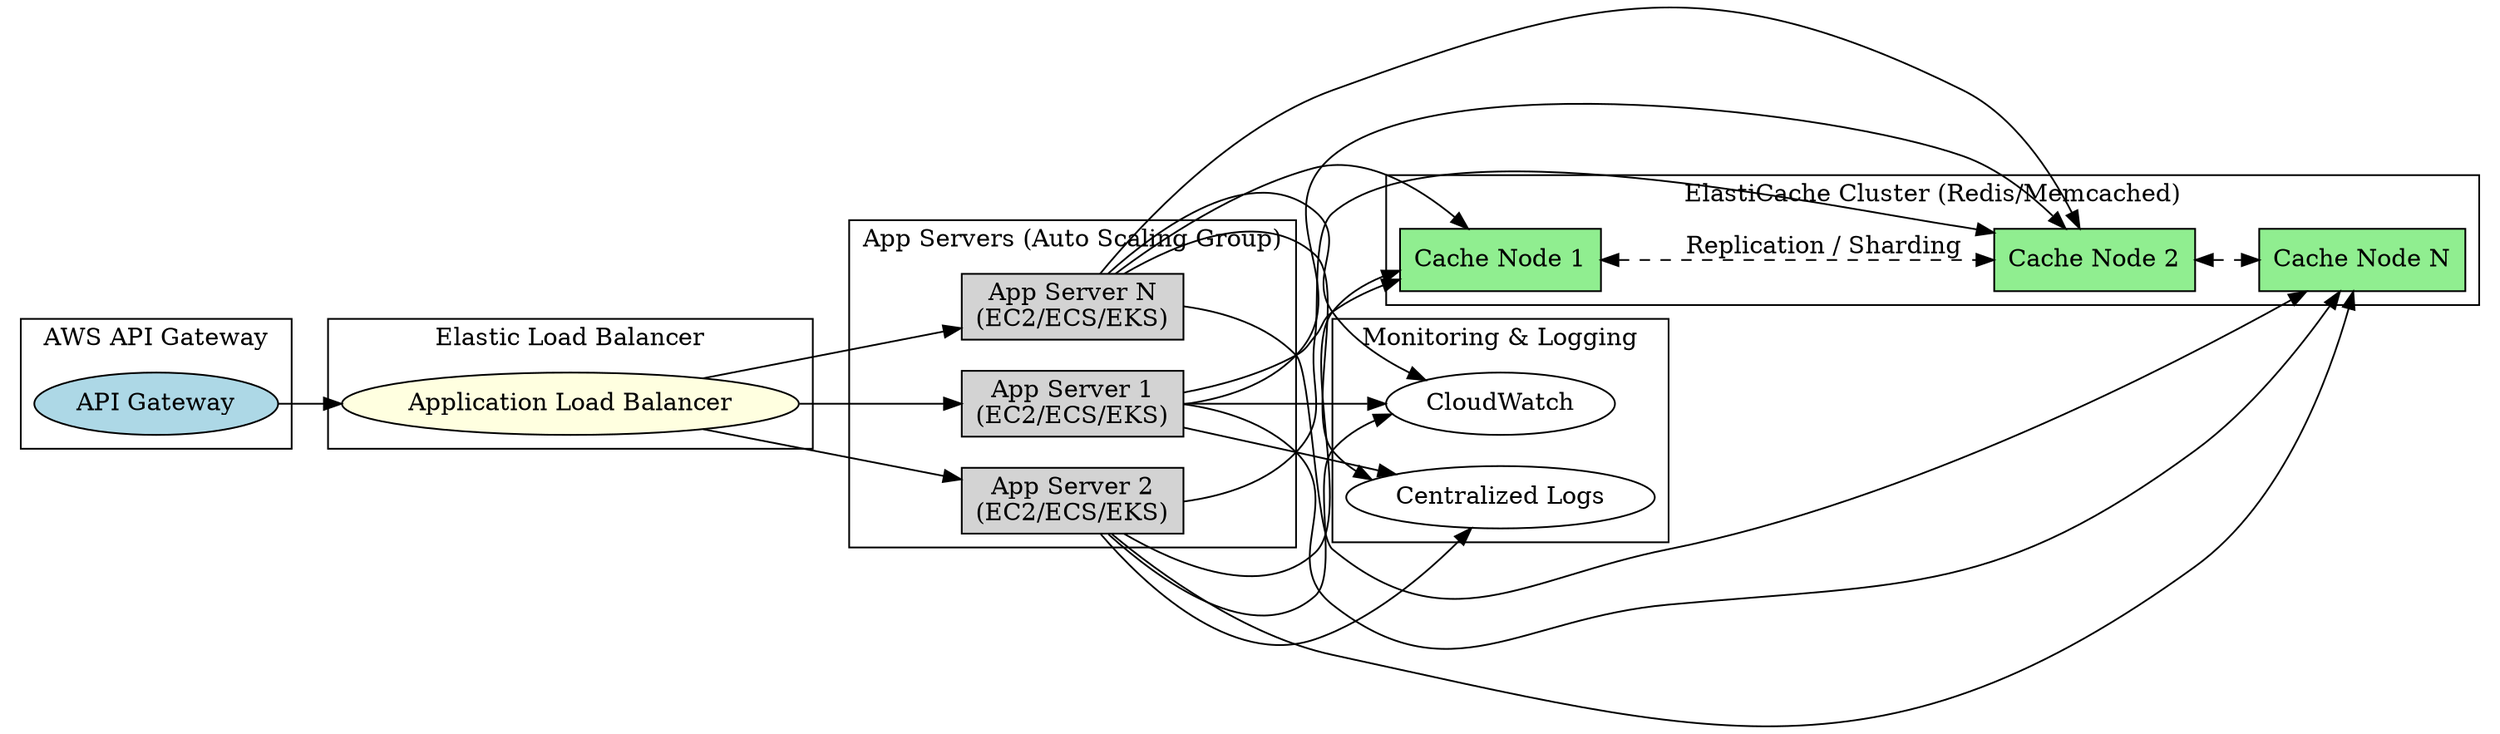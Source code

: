 digraph APIRateLimiterAWS {
    rankdir=LR;
    node [shape=box, style=filled, fillcolor=lightgray];

    subgraph cluster_gateway {
        label = "AWS API Gateway";
        apigw [label="API Gateway", shape=ellipse, fillcolor=lightblue];
    }

    subgraph cluster_lb {
        label = "Elastic Load Balancer";
        elb [label="Application Load Balancer", shape=ellipse, fillcolor=lightyellow];
    }

    subgraph cluster_app {
        label = "App Servers (Auto Scaling Group)";
        app1 [label="App Server 1\n(EC2/ECS/EKS)"];
        app2 [label="App Server 2\n(EC2/ECS/EKS)"];
        appn [label="App Server N\n(EC2/ECS/EKS)"];
    }

    subgraph cluster_cache {
        label = "ElastiCache Cluster (Redis/Memcached)";
        cache1 [label="Cache Node 1", fillcolor=lightgreen];
        cache2 [label="Cache Node 2", fillcolor=lightgreen];
        cacheN [label="Cache Node N", fillcolor=lightgreen];
    }

    subgraph cluster_monitor {
        label = "Monitoring & Logging";
        cw [label="CloudWatch", shape=ellipse, fillcolor=white];
        logs [label="Centralized Logs", shape=ellipse, fillcolor=white];
    }

    // Connections
    apigw -> elb;
    elb -> app1;
    elb -> app2;
    elb -> appn;
    app1 -> cache1;
    app1 -> cache2;
    app1 -> cacheN;
    app2 -> cache1;
    app2 -> cache2;
    app2 -> cacheN;
    appn -> cache1;
    appn -> cache2;
    appn -> cacheN;
    app1 -> cw;
    app2 -> cw;
    appn -> cw;
    app1 -> logs;
    app2 -> logs;
    appn -> logs;

    // High Availability
    cache1 -> cache2 [dir=both, style=dashed, label="Replication / Sharding"];
    cache2 -> cacheN [dir=both, style=dashed];
} 